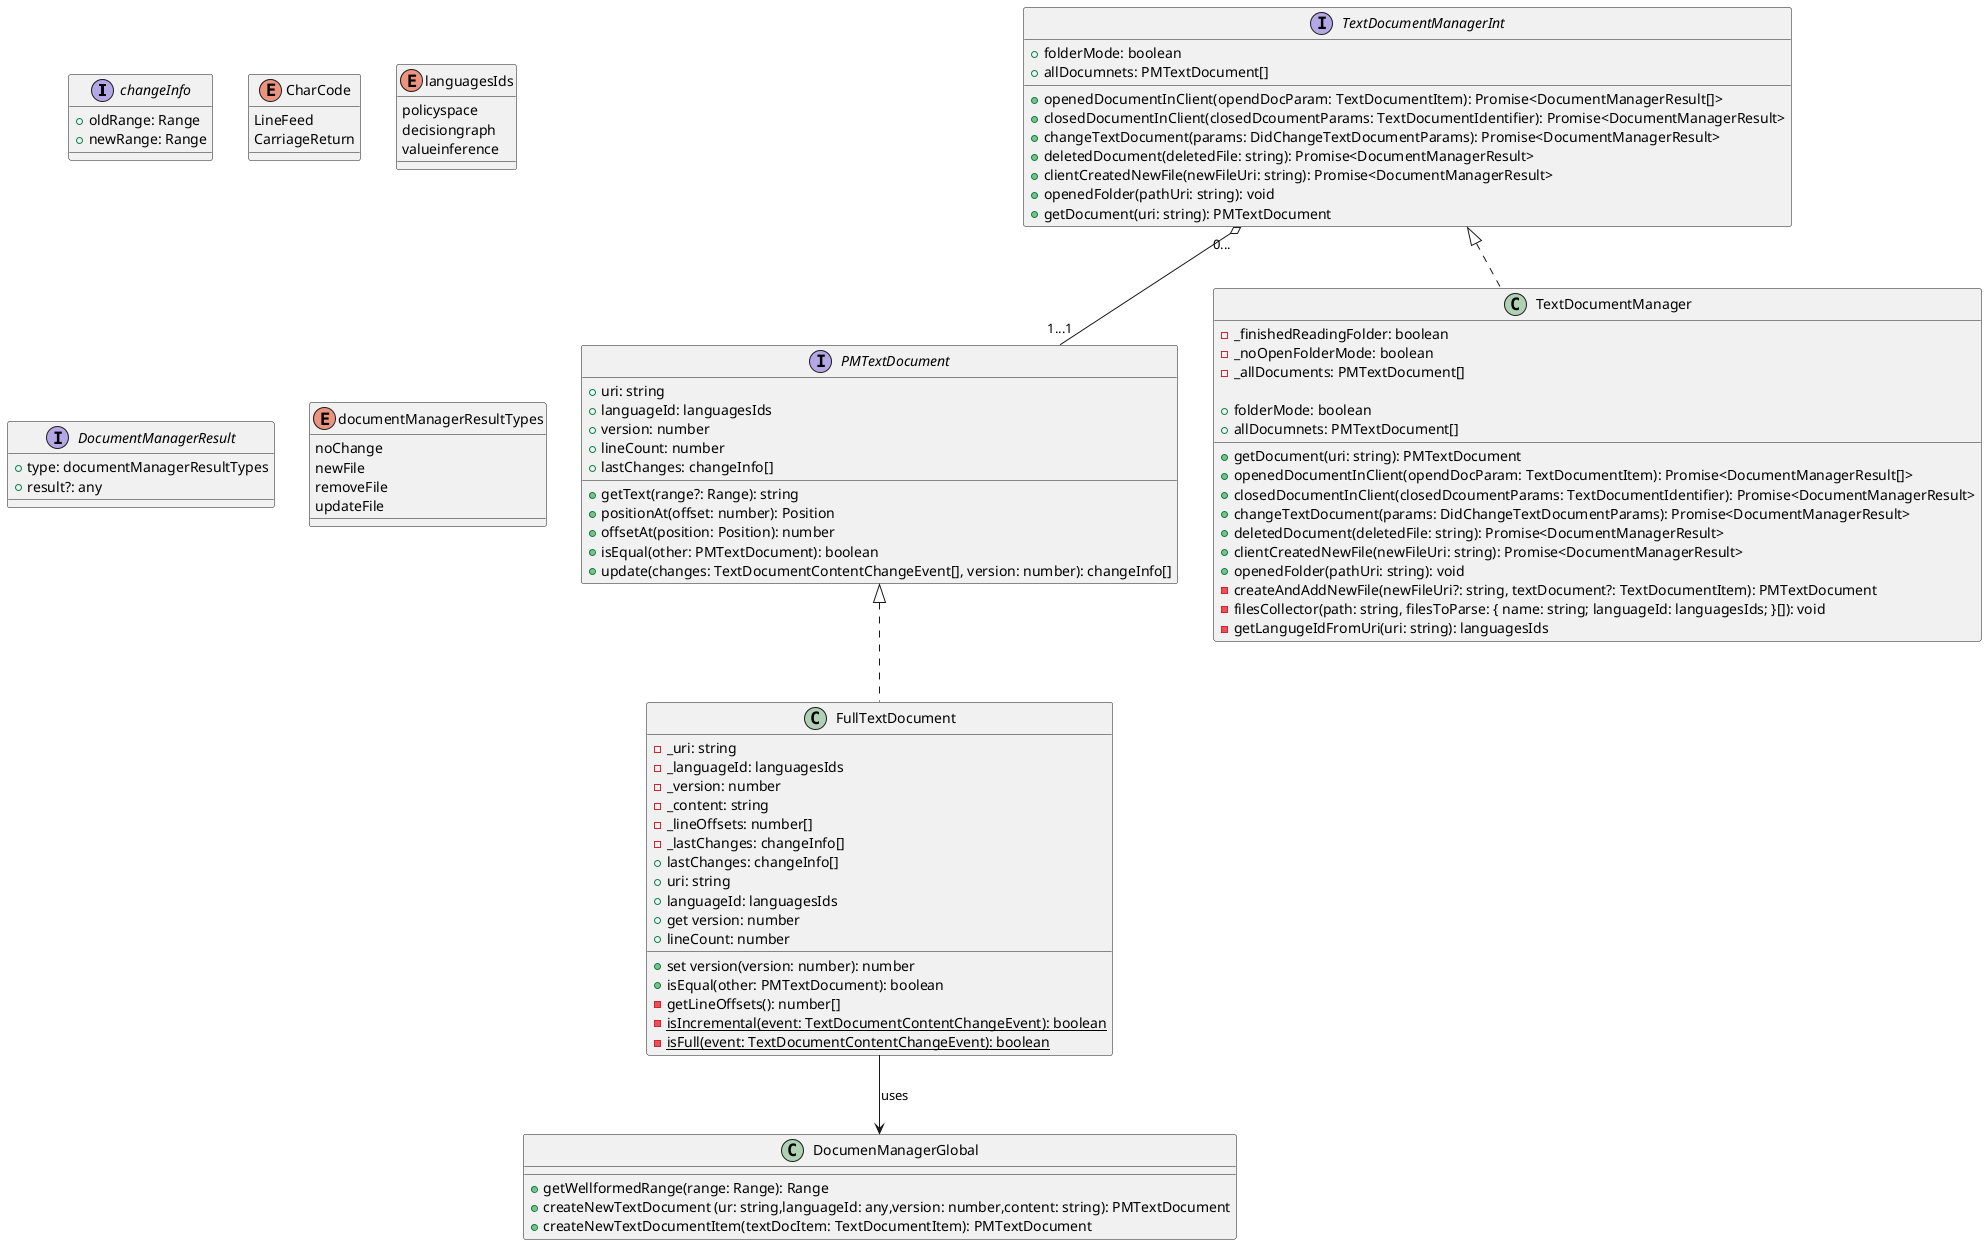 @startuml
interface changeInfo {
    +oldRange: Range
    +newRange: Range
}
interface PMTextDocument {
    +uri: string
    +languageId: languagesIds
    +version: number
    +lineCount: number
    +lastChanges: changeInfo[]
    +getText(range?: Range): string
    +positionAt(offset: number): Position
    +offsetAt(position: Position): number
    +isEqual(other: PMTextDocument): boolean
    +update(changes: TextDocumentContentChangeEvent[], version: number): changeInfo[]
}
class FullTextDocument implements PMTextDocument {
    -_uri: string
    -_languageId: languagesIds
    -_version: number
    -_content: string
    -_lineOffsets: number[]
    -_lastChanges: changeInfo[]
    +lastChanges: changeInfo[]
    +uri: string
    +languageId: languagesIds
    +get version: number
    +set version(version: number): number
    +lineCount: number
    +isEqual(other: PMTextDocument): boolean
    -getLineOffsets(): number[]
    -{static} isIncremental(event: TextDocumentContentChangeEvent): boolean
    -{static} isFull(event: TextDocumentContentChangeEvent): boolean
}
enum CharCode {
    LineFeed
    CarriageReturn
}
enum languagesIds {
    policyspace
    decisiongraph
    valueinference
}
interface DocumentManagerResult {
    +type: documentManagerResultTypes
    +result?: any
}
enum documentManagerResultTypes {
    noChange
    newFile
    removeFile
    updateFile
}
interface TextDocumentManagerInt {
    +folderMode: boolean
    +allDocumnets: PMTextDocument[]

    +openedDocumentInClient(opendDocParam: TextDocumentItem): Promise<DocumentManagerResult[]>
    +closedDocumentInClient(closedDcoumentParams: TextDocumentIdentifier): Promise<DocumentManagerResult>
    +changeTextDocument(params: DidChangeTextDocumentParams): Promise<DocumentManagerResult>
    +deletedDocument(deletedFile: string): Promise<DocumentManagerResult>
    +clientCreatedNewFile(newFileUri: string): Promise<DocumentManagerResult>
    +openedFolder(pathUri: string): void
    +getDocument(uri: string): PMTextDocument
}
class TextDocumentManager implements TextDocumentManagerInt {
    -_finishedReadingFolder: boolean
    -_noOpenFolderMode: boolean
    -_allDocuments: PMTextDocument[]

    +folderMode: boolean
    +allDocumnets: PMTextDocument[]
    +getDocument(uri: string): PMTextDocument
    +openedDocumentInClient(opendDocParam: TextDocumentItem): Promise<DocumentManagerResult[]>
    +closedDocumentInClient(closedDcoumentParams: TextDocumentIdentifier): Promise<DocumentManagerResult>
    +changeTextDocument(params: DidChangeTextDocumentParams): Promise<DocumentManagerResult>
    +deletedDocument(deletedFile: string): Promise<DocumentManagerResult>
    +clientCreatedNewFile(newFileUri: string): Promise<DocumentManagerResult>
    +openedFolder(pathUri: string): void
    -createAndAddNewFile(newFileUri?: string, textDocument?: TextDocumentItem): PMTextDocument
    -filesCollector(path: string, filesToParse: { name: string; languageId: languagesIds; }[]): void
    -getLangugeIdFromUri(uri: string): languagesIds
}

class DocumenManagerGlobal {
    +getWellformedRange(range: Range): Range
    +createNewTextDocument (ur: string,languageId: any,version: number,content: string): PMTextDocument
    +createNewTextDocumentItem(textDocItem: TextDocumentItem): PMTextDocument
}

FullTextDocument --> DocumenManagerGlobal: uses
TextDocumentManagerInt "0..." o-- "1...1" PMTextDocument 

@enduml